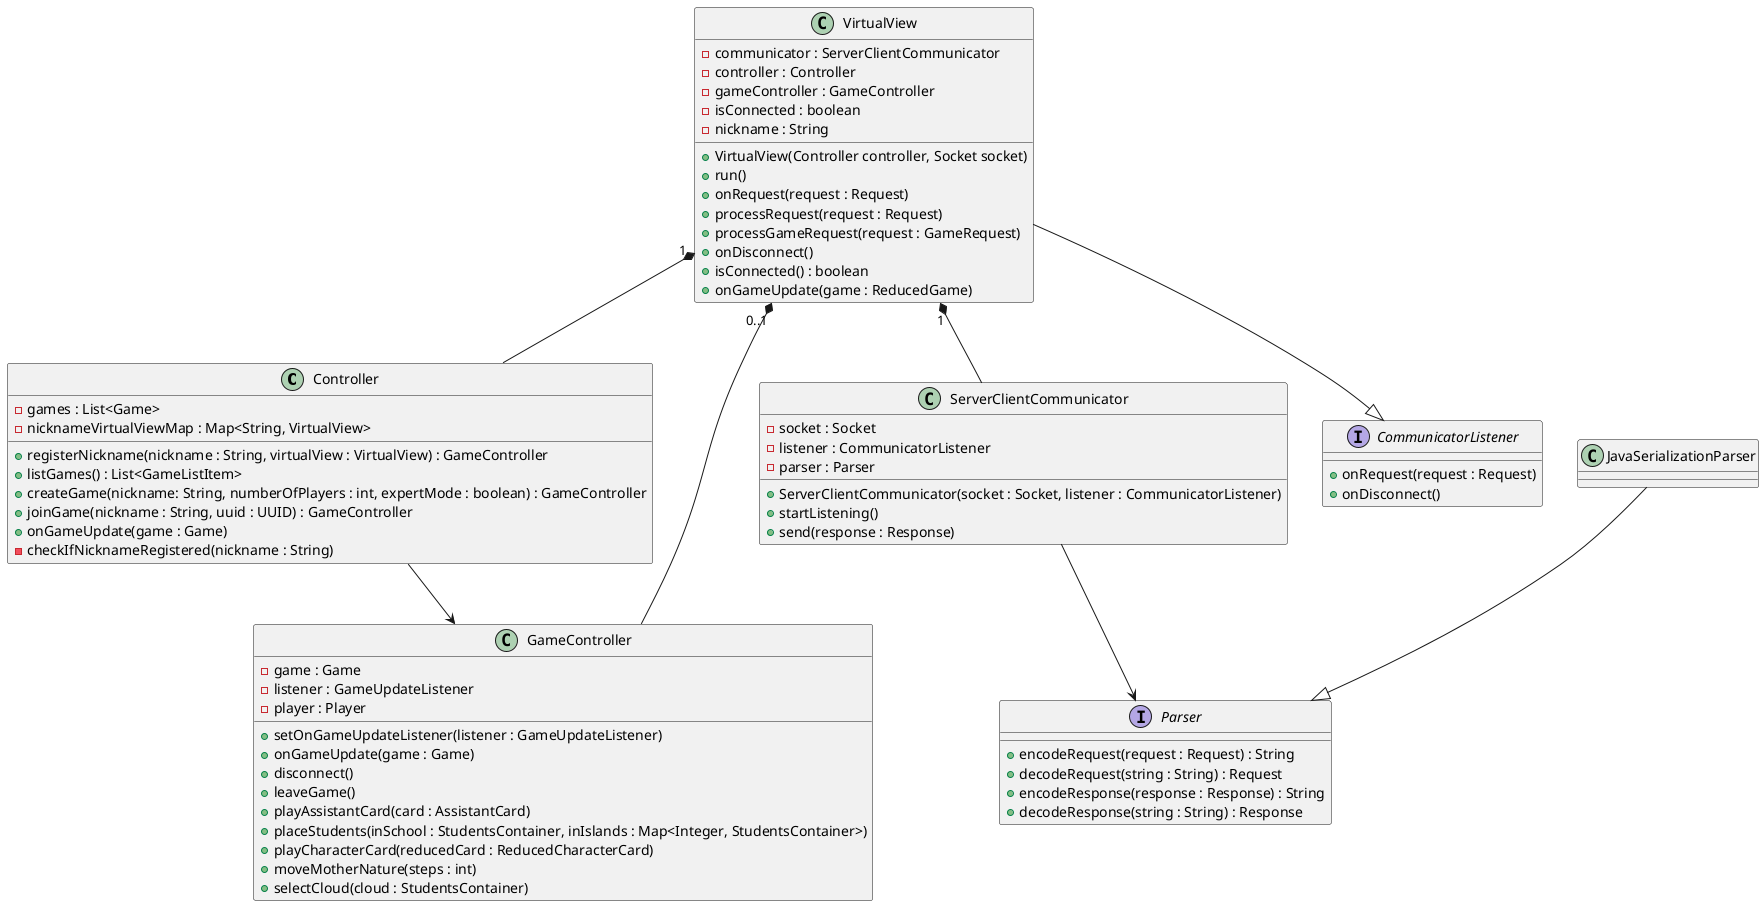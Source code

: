 @startuml Eriantys_controller

class Controller {
    -games : List<Game>
    -nicknameVirtualViewMap : Map<String, VirtualView>

    +registerNickname(nickname : String, virtualView : VirtualView) : GameController
    +listGames() : List<GameListItem>
    +createGame(nickname: String, numberOfPlayers : int, expertMode : boolean) : GameController
    +joinGame(nickname : String, uuid : UUID) : GameController
    +onGameUpdate(game : Game)
    -checkIfNicknameRegistered(nickname : String)
}

class GameController {
    -game : Game
    -listener : GameUpdateListener
    -player : Player
    +setOnGameUpdateListener(listener : GameUpdateListener)
    +onGameUpdate(game : Game)
    +disconnect()
    +leaveGame()
    +playAssistantCard(card : AssistantCard)
    +placeStudents(inSchool : StudentsContainer, inIslands : Map<Integer, StudentsContainer>)
    +playCharacterCard(reducedCard : ReducedCharacterCard)
    +moveMotherNature(steps : int)
    +selectCloud(cloud : StudentsContainer)
}

class VirtualView {
    -communicator : ServerClientCommunicator
    -controller : Controller
    -gameController : GameController
    -isConnected : boolean
    -nickname : String

    +VirtualView(Controller controller, Socket socket)
    +run()
    +onRequest(request : Request)
    +processRequest(request : Request)
    +processGameRequest(request : GameRequest)
    +onDisconnect()
    +isConnected() : boolean
    +onGameUpdate(game : ReducedGame)
}

class ServerClientCommunicator{
    -socket : Socket
    -listener : CommunicatorListener
    -parser : Parser

    +ServerClientCommunicator(socket : Socket, listener : CommunicatorListener)
    +startListening()
    +send(response : Response)
}

interface CommunicatorListener{
    +onRequest(request : Request)
    +onDisconnect()
}

interface Parser {
    +encodeRequest(request : Request) : String
    +decodeRequest(string : String) : Request
    +encodeResponse(response : Response) : String
    +decodeResponse(string : String) : Response
}

VirtualView "0..1" *-- GameController
VirtualView "1" *-- Controller
VirtualView "1" *-- ServerClientCommunicator
ServerClientCommunicator --> Parser
JavaSerializationParser --|> Parser
VirtualView --|> CommunicatorListener
Controller --> GameController


@enduml